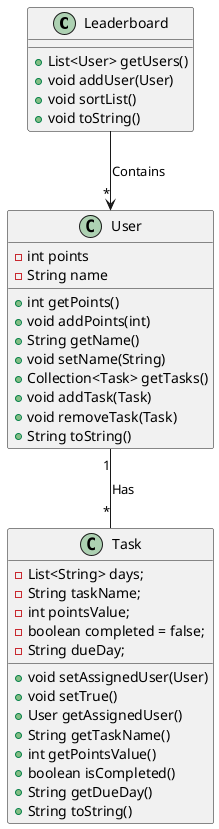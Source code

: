 @startuml diagram

class Leaderboard{
+ List<User> getUsers()
+ void addUser(User)
+ void sortList()
+ void toString()
}

class User{
- int points
- String name
+ int getPoints()
+ void addPoints(int)
+ String getName()
+ void setName(String)
+ Collection<Task> getTasks()
+ void addTask(Task)
+ void removeTask(Task)
+String toString()
}

class Task {
- List<String> days;
- String taskName;
- int pointsValue;
- boolean completed = false;
- String dueDay;
+ void setAssignedUser(User)
+ void setTrue()
+ User getAssignedUser()
+ String getTaskName()
+ int getPointsValue()
+ boolean isCompleted()
+ String getDueDay()
+ String toString()
}
Leaderboard  --> "*" User: Contains
User "1" -- "*" Task: Has


@enduml